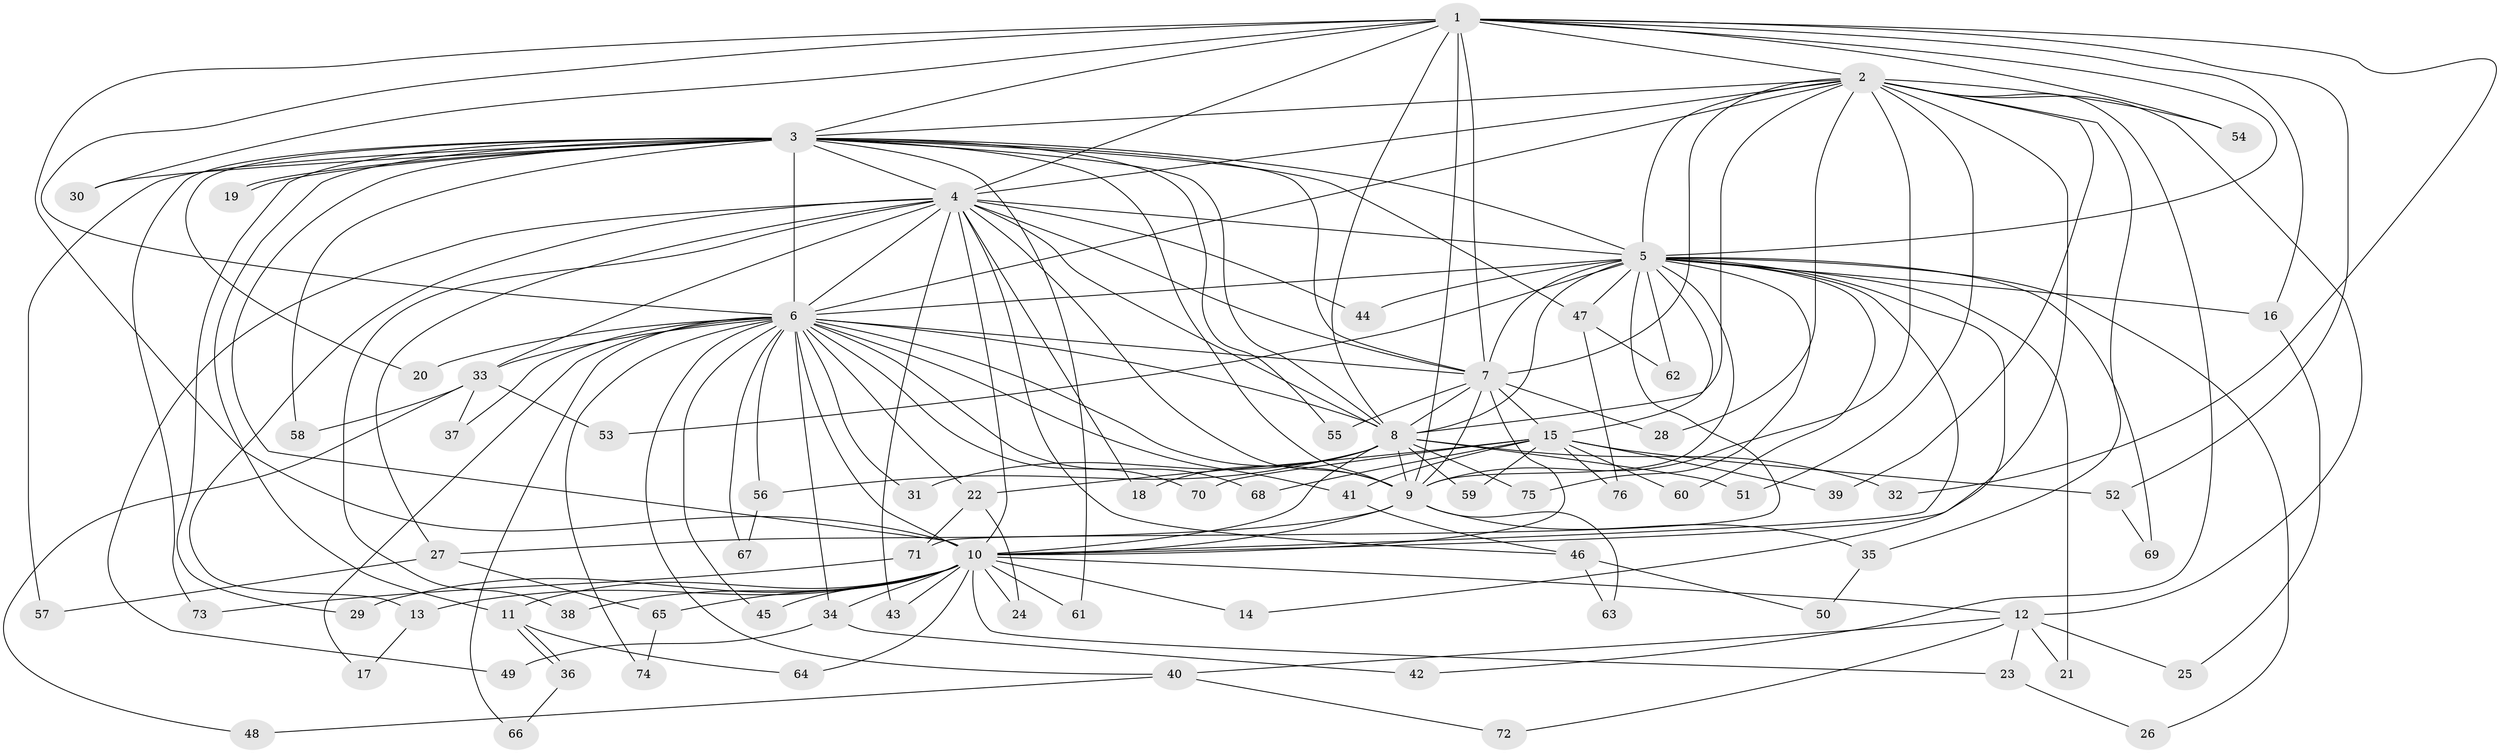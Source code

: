 // coarse degree distribution, {24: 0.017857142857142856, 14: 0.03571428571428571, 18: 0.017857142857142856, 16: 0.017857142857142856, 23: 0.017857142857142856, 10: 0.017857142857142856, 11: 0.03571428571428571, 21: 0.017857142857142856, 8: 0.017857142857142856, 3: 0.08928571428571429, 2: 0.5714285714285714, 5: 0.017857142857142856, 4: 0.07142857142857142, 6: 0.017857142857142856, 1: 0.03571428571428571}
// Generated by graph-tools (version 1.1) at 2025/23/03/03/25 07:23:45]
// undirected, 76 vertices, 177 edges
graph export_dot {
graph [start="1"]
  node [color=gray90,style=filled];
  1;
  2;
  3;
  4;
  5;
  6;
  7;
  8;
  9;
  10;
  11;
  12;
  13;
  14;
  15;
  16;
  17;
  18;
  19;
  20;
  21;
  22;
  23;
  24;
  25;
  26;
  27;
  28;
  29;
  30;
  31;
  32;
  33;
  34;
  35;
  36;
  37;
  38;
  39;
  40;
  41;
  42;
  43;
  44;
  45;
  46;
  47;
  48;
  49;
  50;
  51;
  52;
  53;
  54;
  55;
  56;
  57;
  58;
  59;
  60;
  61;
  62;
  63;
  64;
  65;
  66;
  67;
  68;
  69;
  70;
  71;
  72;
  73;
  74;
  75;
  76;
  1 -- 2;
  1 -- 3;
  1 -- 4;
  1 -- 5;
  1 -- 6;
  1 -- 7;
  1 -- 8;
  1 -- 9;
  1 -- 10;
  1 -- 16;
  1 -- 30;
  1 -- 32;
  1 -- 52;
  1 -- 54;
  2 -- 3;
  2 -- 4;
  2 -- 5;
  2 -- 6;
  2 -- 7;
  2 -- 8;
  2 -- 9;
  2 -- 10;
  2 -- 12;
  2 -- 28;
  2 -- 35;
  2 -- 39;
  2 -- 42;
  2 -- 51;
  2 -- 54;
  3 -- 4;
  3 -- 5;
  3 -- 6;
  3 -- 7;
  3 -- 8;
  3 -- 9;
  3 -- 10;
  3 -- 11;
  3 -- 19;
  3 -- 19;
  3 -- 20;
  3 -- 29;
  3 -- 30;
  3 -- 47;
  3 -- 55;
  3 -- 57;
  3 -- 58;
  3 -- 61;
  3 -- 73;
  4 -- 5;
  4 -- 6;
  4 -- 7;
  4 -- 8;
  4 -- 9;
  4 -- 10;
  4 -- 13;
  4 -- 18;
  4 -- 27;
  4 -- 33;
  4 -- 38;
  4 -- 43;
  4 -- 44;
  4 -- 46;
  4 -- 49;
  5 -- 6;
  5 -- 7;
  5 -- 8;
  5 -- 9;
  5 -- 10;
  5 -- 14;
  5 -- 15;
  5 -- 16;
  5 -- 21;
  5 -- 26;
  5 -- 44;
  5 -- 47;
  5 -- 53;
  5 -- 60;
  5 -- 62;
  5 -- 69;
  5 -- 71;
  5 -- 75;
  6 -- 7;
  6 -- 8;
  6 -- 9;
  6 -- 10;
  6 -- 17;
  6 -- 20;
  6 -- 22;
  6 -- 31;
  6 -- 33;
  6 -- 34;
  6 -- 37;
  6 -- 40;
  6 -- 41;
  6 -- 45;
  6 -- 56;
  6 -- 66;
  6 -- 67;
  6 -- 68;
  6 -- 70;
  6 -- 74;
  7 -- 8;
  7 -- 9;
  7 -- 10;
  7 -- 15;
  7 -- 28;
  7 -- 55;
  8 -- 9;
  8 -- 10;
  8 -- 18;
  8 -- 31;
  8 -- 32;
  8 -- 51;
  8 -- 56;
  8 -- 59;
  8 -- 75;
  9 -- 10;
  9 -- 27;
  9 -- 35;
  9 -- 63;
  10 -- 11;
  10 -- 12;
  10 -- 13;
  10 -- 14;
  10 -- 23;
  10 -- 24;
  10 -- 29;
  10 -- 34;
  10 -- 38;
  10 -- 43;
  10 -- 45;
  10 -- 61;
  10 -- 64;
  10 -- 65;
  11 -- 36;
  11 -- 36;
  11 -- 64;
  12 -- 21;
  12 -- 23;
  12 -- 25;
  12 -- 40;
  12 -- 72;
  13 -- 17;
  15 -- 22;
  15 -- 39;
  15 -- 41;
  15 -- 52;
  15 -- 59;
  15 -- 60;
  15 -- 68;
  15 -- 70;
  15 -- 76;
  16 -- 25;
  22 -- 24;
  22 -- 71;
  23 -- 26;
  27 -- 57;
  27 -- 65;
  33 -- 37;
  33 -- 48;
  33 -- 53;
  33 -- 58;
  34 -- 42;
  34 -- 49;
  35 -- 50;
  36 -- 66;
  40 -- 48;
  40 -- 72;
  41 -- 46;
  46 -- 50;
  46 -- 63;
  47 -- 62;
  47 -- 76;
  52 -- 69;
  56 -- 67;
  65 -- 74;
  71 -- 73;
}
